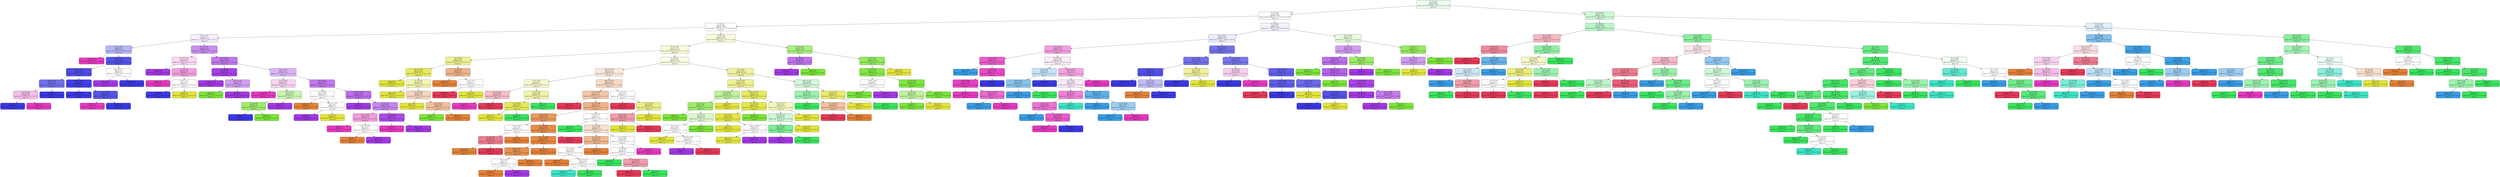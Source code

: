 digraph Tree {
node [shape=box, style="filled, rounded", color="black", fontname="helvetica"] ;
edge [fontname="helvetica"] ;
0 [label="F2 <= 0.37\ngini = 0.88\nsamples = 533\nvalue = [53, 87, 69, 162, 21, 94, 93, 87, 92, 87]\nclass = E", fillcolor="#edfdf0"] ;
1 [label="F3 <= 0.21\ngini = 0.86\nsamples = 337\nvalue = [44, 79, 68, 22, 3, 14, 93, 87, 85, 26]\nclass = o", fillcolor="#fcfcff"] ;
0 -> 1 [labeldistance=2.5, labelangle=45, headlabel="True"] ;
2 [label="F2 <= -0.7\ngini = 0.86\nsamples = 245\nvalue = [42, 72, 46, 20, 2, 0, 47, 69, 46, 24]\nclass = 9", fillcolor="#fffffd"] ;
1 -> 2 ;
3 [label="F2 <= -1.25\ngini = 0.7\nsamples = 95\nvalue = [2, 3, 5, 0, 0, 0, 47, 57, 43, 0]\nclass = O", fillcolor="#f7edfd"] ;
2 -> 3 ;
4 [label="F1 <= -0.63\ngini = 0.5\nsamples = 49\nvalue = [0, 0, 0, 0, 0, 0, 44, 2, 27, 0]\nclass = o", fillcolor="#b7b6f5"] ;
3 -> 4 ;
5 [label="gini = 0.0\nsamples = 16\nvalue = [0, 0, 0, 0, 0, 0, 0, 0, 23, 0]\nclass = u", fillcolor="#e539c0"] ;
4 -> 5 ;
6 [label="F2 <= -1.33\ngini = 0.22\nsamples = 33\nvalue = [0, 0, 0, 0, 0, 0, 44, 2, 4, 0]\nclass = o", fillcolor="#5553e8"] ;
4 -> 6 ;
7 [label="F2 <= -1.74\ngini = 0.16\nsamples = 30\nvalue = [0, 0, 0, 0, 0, 0, 42, 0, 4, 0]\nclass = o", fillcolor="#4f4ce7"] ;
6 -> 7 ;
8 [label="isF <= -0.5\ngini = 0.34\nsamples = 9\nvalue = [0, 0, 0, 0, 0, 0, 11, 0, 3, 0]\nclass = o", fillcolor="#716fec"] ;
7 -> 8 ;
9 [label="F4 <= 0.09\ngini = 0.48\nsamples = 4\nvalue = [0, 0, 0, 0, 0, 0, 2, 0, 3, 0]\nclass = u", fillcolor="#f6bdea"] ;
8 -> 9 ;
10 [label="gini = 0.0\nsamples = 2\nvalue = [0, 0, 0, 0, 0, 0, 2, 0, 0, 0]\nclass = o", fillcolor="#3c39e5"] ;
9 -> 10 ;
11 [label="gini = 0.0\nsamples = 2\nvalue = [0, 0, 0, 0, 0, 0, 0, 0, 3, 0]\nclass = u", fillcolor="#e539c0"] ;
9 -> 11 ;
12 [label="gini = 0.0\nsamples = 5\nvalue = [0, 0, 0, 0, 0, 0, 9, 0, 0, 0]\nclass = o", fillcolor="#3c39e5"] ;
8 -> 12 ;
13 [label="F3 <= -0.33\ngini = 0.06\nsamples = 21\nvalue = [0, 0, 0, 0, 0, 0, 31, 0, 1, 0]\nclass = o", fillcolor="#423fe6"] ;
7 -> 13 ;
14 [label="gini = 0.0\nsamples = 15\nvalue = [0, 0, 0, 0, 0, 0, 24, 0, 0, 0]\nclass = o", fillcolor="#3c39e5"] ;
13 -> 14 ;
15 [label="F3 <= -0.24\ngini = 0.22\nsamples = 6\nvalue = [0, 0, 0, 0, 0, 0, 7, 0, 1, 0]\nclass = o", fillcolor="#5855e9"] ;
13 -> 15 ;
16 [label="gini = 0.0\nsamples = 1\nvalue = [0, 0, 0, 0, 0, 0, 0, 0, 1, 0]\nclass = u", fillcolor="#e539c0"] ;
15 -> 16 ;
17 [label="gini = 0.0\nsamples = 5\nvalue = [0, 0, 0, 0, 0, 0, 7, 0, 0, 0]\nclass = o", fillcolor="#3c39e5"] ;
15 -> 17 ;
18 [label="prev <= 0.32\ngini = 0.5\nsamples = 3\nvalue = [0, 0, 0, 0, 0, 0, 2, 2, 0, 0]\nclass = o", fillcolor="#ffffff"] ;
6 -> 18 ;
19 [label="gini = 0.0\nsamples = 2\nvalue = [0, 0, 0, 0, 0, 0, 0, 2, 0, 0]\nclass = O", fillcolor="#a339e5"] ;
18 -> 19 ;
20 [label="gini = 0.0\nsamples = 1\nvalue = [0, 0, 0, 0, 0, 0, 2, 0, 0, 0]\nclass = o", fillcolor="#3c39e5"] ;
18 -> 20 ;
21 [label="F3 <= -1.35\ngini = 0.53\nsamples = 46\nvalue = [2, 3, 5, 0, 0, 0, 3, 55, 16, 0]\nclass = O", fillcolor="#ca8df0"] ;
3 -> 21 ;
22 [label="F3 <= -2.14\ngini = 0.69\nsamples = 6\nvalue = [0, 2, 0, 0, 0, 0, 2, 4, 6, 0]\nclass = u", fillcolor="#fad7f2"] ;
21 -> 22 ;
23 [label="gini = 0.0\nsamples = 3\nvalue = [0, 0, 0, 0, 0, 0, 0, 4, 0, 0]\nclass = O", fillcolor="#a339e5"] ;
22 -> 23 ;
24 [label="F1 <= -0.8\ngini = 0.56\nsamples = 3\nvalue = [0, 2, 0, 0, 0, 0, 2, 0, 6, 0]\nclass = u", fillcolor="#f29ce0"] ;
22 -> 24 ;
25 [label="gini = 0.0\nsamples = 1\nvalue = [0, 0, 0, 0, 0, 0, 0, 0, 6, 0]\nclass = u", fillcolor="#e539c0"] ;
24 -> 25 ;
26 [label="F4 <= -1.17\ngini = 0.5\nsamples = 2\nvalue = [0, 2, 0, 0, 0, 0, 2, 0, 0, 0]\nclass = 9", fillcolor="#ffffff"] ;
24 -> 26 ;
27 [label="gini = 0.0\nsamples = 1\nvalue = [0, 0, 0, 0, 0, 0, 2, 0, 0, 0]\nclass = o", fillcolor="#3c39e5"] ;
26 -> 27 ;
28 [label="gini = 0.0\nsamples = 1\nvalue = [0, 2, 0, 0, 0, 0, 0, 0, 0, 0]\nclass = 9", fillcolor="#e2e539"] ;
26 -> 28 ;
29 [label="F4 <= -0.73\ngini = 0.44\nsamples = 40\nvalue = [2, 1, 5, 0, 0, 0, 1, 51, 10, 0]\nclass = O", fillcolor="#c078ed"] ;
21 -> 29 ;
30 [label="F1 <= 0.87\ngini = 0.06\nsamples = 18\nvalue = [0, 0, 1, 0, 0, 0, 0, 30, 0, 0]\nclass = O", fillcolor="#a640e6"] ;
29 -> 30 ;
31 [label="gini = 0.0\nsamples = 16\nvalue = [0, 0, 0, 0, 0, 0, 0, 28, 0, 0]\nclass = O", fillcolor="#a339e5"] ;
30 -> 31 ;
32 [label="F4 <= -1.57\ngini = 0.44\nsamples = 2\nvalue = [0, 0, 1, 0, 0, 0, 0, 2, 0, 0]\nclass = O", fillcolor="#d19cf2"] ;
30 -> 32 ;
33 [label="gini = 0.0\nsamples = 1\nvalue = [0, 0, 1, 0, 0, 0, 0, 0, 0, 0]\nclass = a", fillcolor="#7be539"] ;
32 -> 33 ;
34 [label="gini = 0.0\nsamples = 1\nvalue = [0, 0, 0, 0, 0, 0, 0, 2, 0, 0]\nclass = O", fillcolor="#a339e5"] ;
32 -> 34 ;
35 [label="F4 <= -0.33\ngini = 0.63\nsamples = 22\nvalue = [2, 1, 4, 0, 0, 0, 1, 21, 10, 0]\nclass = O", fillcolor="#dcb4f5"] ;
29 -> 35 ;
36 [label="F1 <= -0.26\ngini = 0.66\nsamples = 7\nvalue = [0, 0, 4, 0, 0, 0, 1, 2, 6, 0]\nclass = u", fillcolor="#f9d3f1"] ;
35 -> 36 ;
37 [label="gini = 0.0\nsamples = 2\nvalue = [0, 0, 0, 0, 0, 0, 0, 0, 6, 0]\nclass = u", fillcolor="#e539c0"] ;
36 -> 37 ;
38 [label="F3 <= -0.37\ngini = 0.57\nsamples = 5\nvalue = [0, 0, 4, 0, 0, 0, 1, 2, 0, 0]\nclass = a", fillcolor="#caf5b0"] ;
36 -> 38 ;
39 [label="F1 <= 0.76\ngini = 0.32\nsamples = 4\nvalue = [0, 0, 4, 0, 0, 0, 1, 0, 0, 0]\nclass = a", fillcolor="#9cec6a"] ;
38 -> 39 ;
40 [label="gini = 0.0\nsamples = 1\nvalue = [0, 0, 0, 0, 0, 0, 1, 0, 0, 0]\nclass = o", fillcolor="#3c39e5"] ;
39 -> 40 ;
41 [label="gini = 0.0\nsamples = 3\nvalue = [0, 0, 4, 0, 0, 0, 0, 0, 0, 0]\nclass = a", fillcolor="#7be539"] ;
39 -> 41 ;
42 [label="gini = 0.0\nsamples = 1\nvalue = [0, 0, 0, 0, 0, 0, 0, 2, 0, 0]\nclass = O", fillcolor="#a339e5"] ;
38 -> 42 ;
43 [label="F4 <= -0.27\ngini = 0.43\nsamples = 15\nvalue = [2, 1, 0, 0, 0, 0, 0, 19, 4, 0]\nclass = O", fillcolor="#c078ed"] ;
35 -> 43 ;
44 [label="F1 <= 0.09\ngini = 0.67\nsamples = 3\nvalue = [1, 1, 0, 0, 0, 0, 0, 1, 0, 0]\nclass = 2", fillcolor="#ffffff"] ;
43 -> 44 ;
45 [label="gini = 0.0\nsamples = 1\nvalue = [1, 0, 0, 0, 0, 0, 0, 0, 0, 0]\nclass = 2", fillcolor="#e58139"] ;
44 -> 45 ;
46 [label="prev <= -1.09\ngini = 0.5\nsamples = 2\nvalue = [0, 1, 0, 0, 0, 0, 0, 1, 0, 0]\nclass = 9", fillcolor="#ffffff"] ;
44 -> 46 ;
47 [label="gini = 0.0\nsamples = 1\nvalue = [0, 0, 0, 0, 0, 0, 0, 1, 0, 0]\nclass = O", fillcolor="#a339e5"] ;
46 -> 47 ;
48 [label="gini = 0.0\nsamples = 1\nvalue = [0, 1, 0, 0, 0, 0, 0, 0, 0, 0]\nclass = 9", fillcolor="#e2e539"] ;
46 -> 48 ;
49 [label="prev <= -1.09\ngini = 0.36\nsamples = 12\nvalue = [1, 0, 0, 0, 0, 0, 0, 18, 4, 0]\nclass = O", fillcolor="#bb6dec"] ;
43 -> 49 ;
50 [label="gini = 0.0\nsamples = 2\nvalue = [0, 0, 0, 0, 0, 0, 0, 6, 0, 0]\nclass = O", fillcolor="#a339e5"] ;
49 -> 50 ;
51 [label="isF <= -0.5\ngini = 0.44\nsamples = 10\nvalue = [1, 0, 0, 0, 0, 0, 0, 12, 4, 0]\nclass = O", fillcolor="#c685ef"] ;
49 -> 51 ;
52 [label="F1 <= -0.49\ngini = 0.56\nsamples = 4\nvalue = [1, 0, 0, 0, 0, 0, 0, 1, 3, 0]\nclass = u", fillcolor="#f29ce0"] ;
51 -> 52 ;
53 [label="gini = 0.0\nsamples = 2\nvalue = [0, 0, 0, 0, 0, 0, 0, 0, 3, 0]\nclass = u", fillcolor="#e539c0"] ;
52 -> 53 ;
54 [label="prev <= 0.68\ngini = 0.5\nsamples = 2\nvalue = [1, 0, 0, 0, 0, 0, 0, 1, 0, 0]\nclass = 2", fillcolor="#ffffff"] ;
52 -> 54 ;
55 [label="gini = 0.0\nsamples = 1\nvalue = [1, 0, 0, 0, 0, 0, 0, 0, 0, 0]\nclass = 2", fillcolor="#e58139"] ;
54 -> 55 ;
56 [label="gini = 0.0\nsamples = 1\nvalue = [0, 0, 0, 0, 0, 0, 0, 1, 0, 0]\nclass = O", fillcolor="#a339e5"] ;
54 -> 56 ;
57 [label="F1 <= -0.26\ngini = 0.15\nsamples = 6\nvalue = [0, 0, 0, 0, 0, 0, 0, 11, 1, 0]\nclass = O", fillcolor="#ab4be7"] ;
51 -> 57 ;
58 [label="gini = 0.0\nsamples = 1\nvalue = [0, 0, 0, 0, 0, 0, 0, 0, 1, 0]\nclass = u", fillcolor="#e539c0"] ;
57 -> 58 ;
59 [label="gini = 0.0\nsamples = 5\nvalue = [0, 0, 0, 0, 0, 0, 0, 11, 0, 0]\nclass = O", fillcolor="#a339e5"] ;
57 -> 59 ;
60 [label="F1 <= 1.13\ngini = 0.79\nsamples = 150\nvalue = [40, 69, 41, 20, 2, 0, 0, 12, 3, 24]\nclass = 9", fillcolor="#fafbde"] ;
2 -> 60 ;
61 [label="F4 <= -1.39\ngini = 0.76\nsamples = 126\nvalue = [40, 65, 12, 20, 2, 0, 0, 4, 3, 24]\nclass = 9", fillcolor="#f9fad9"] ;
60 -> 61 ;
62 [label="F2 <= 0.19\ngini = 0.49\nsamples = 19\nvalue = [6, 16, 1, 0, 0, 0, 0, 0, 0, 1]\nclass = 9", fillcolor="#eff191"] ;
61 -> 62 ;
63 [label="prev <= 0.32\ngini = 0.29\nsamples = 15\nvalue = [2, 15, 1, 0, 0, 0, 0, 0, 0, 0]\nclass = 9", fillcolor="#e7ea5e"] ;
62 -> 63 ;
64 [label="gini = 0.0\nsamples = 9\nvalue = [0, 11, 0, 0, 0, 0, 0, 0, 0, 0]\nclass = 9", fillcolor="#e2e539"] ;
63 -> 64 ;
65 [label="F1 <= 0.26\ngini = 0.57\nsamples = 6\nvalue = [2, 4, 1, 0, 0, 0, 0, 0, 0, 0]\nclass = 9", fillcolor="#f3f5b0"] ;
63 -> 65 ;
66 [label="gini = 0.0\nsamples = 3\nvalue = [0, 3, 0, 0, 0, 0, 0, 0, 0, 0]\nclass = 9", fillcolor="#e2e539"] ;
65 -> 66 ;
67 [label="F4 <= -2.08\ngini = 0.62\nsamples = 3\nvalue = [2, 1, 1, 0, 0, 0, 0, 0, 0, 0]\nclass = 2", fillcolor="#f6d5bd"] ;
65 -> 67 ;
68 [label="gini = 0.0\nsamples = 1\nvalue = [0, 1, 0, 0, 0, 0, 0, 0, 0, 0]\nclass = 9", fillcolor="#e2e539"] ;
67 -> 68 ;
69 [label="F3 <= -1.49\ngini = 0.44\nsamples = 2\nvalue = [2, 0, 1, 0, 0, 0, 0, 0, 0, 0]\nclass = 2", fillcolor="#f2c09c"] ;
67 -> 69 ;
70 [label="gini = 0.0\nsamples = 1\nvalue = [0, 0, 1, 0, 0, 0, 0, 0, 0, 0]\nclass = a", fillcolor="#7be539"] ;
69 -> 70 ;
71 [label="gini = 0.0\nsamples = 1\nvalue = [2, 0, 0, 0, 0, 0, 0, 0, 0, 0]\nclass = 2", fillcolor="#e58139"] ;
69 -> 71 ;
72 [label="F2 <= 0.28\ngini = 0.5\nsamples = 4\nvalue = [4, 1, 0, 0, 0, 0, 0, 0, 0, 1]\nclass = 2", fillcolor="#efb388"] ;
62 -> 72 ;
73 [label="gini = 0.0\nsamples = 2\nvalue = [4, 0, 0, 0, 0, 0, 0, 0, 0, 0]\nclass = 2", fillcolor="#e58139"] ;
72 -> 73 ;
74 [label="F4 <= -1.75\ngini = 0.5\nsamples = 2\nvalue = [0, 1, 0, 0, 0, 0, 0, 0, 0, 1]\nclass = 9", fillcolor="#ffffff"] ;
72 -> 74 ;
75 [label="gini = 0.0\nsamples = 1\nvalue = [0, 0, 0, 0, 0, 0, 0, 0, 0, 1]\nclass = y", fillcolor="#e53958"] ;
74 -> 75 ;
76 [label="gini = 0.0\nsamples = 1\nvalue = [0, 1, 0, 0, 0, 0, 0, 0, 0, 0]\nclass = 9", fillcolor="#e2e539"] ;
74 -> 76 ;
77 [label="F1 <= 0.07\ngini = 0.78\nsamples = 107\nvalue = [34, 49, 11, 20, 2, 0, 0, 4, 3, 23]\nclass = 9", fillcolor="#fbfce4"] ;
61 -> 77 ;
78 [label="prev <= -1.09\ngini = 0.74\nsamples = 59\nvalue = [32, 12, 0, 11, 2, 0, 0, 1, 3, 21]\nclass = 2", fillcolor="#fae8db"] ;
77 -> 78 ;
79 [label="F1 <= -0.65\ngini = 0.7\nsamples = 11\nvalue = [0, 7, 0, 4, 0, 0, 0, 0, 2, 3]\nclass = 9", fillcolor="#f8f8ce"] ;
78 -> 79 ;
80 [label="F2 <= -0.21\ngini = 0.48\nsamples = 5\nvalue = [0, 0, 0, 0, 0, 0, 0, 0, 2, 3]\nclass = y", fillcolor="#f6bdc7"] ;
79 -> 80 ;
81 [label="gini = 0.0\nsamples = 2\nvalue = [0, 0, 0, 0, 0, 0, 0, 0, 2, 0]\nclass = u", fillcolor="#e539c0"] ;
80 -> 81 ;
82 [label="gini = 0.0\nsamples = 3\nvalue = [0, 0, 0, 0, 0, 0, 0, 0, 0, 3]\nclass = y", fillcolor="#e53958"] ;
80 -> 82 ;
83 [label="F1 <= -0.18\ngini = 0.46\nsamples = 6\nvalue = [0, 7, 0, 4, 0, 0, 0, 0, 0, 0]\nclass = 9", fillcolor="#f3f4aa"] ;
79 -> 83 ;
84 [label="F2 <= 0.05\ngini = 0.22\nsamples = 5\nvalue = [0, 7, 0, 1, 0, 0, 0, 0, 0, 0]\nclass = 9", fillcolor="#e6e955"] ;
83 -> 84 ;
85 [label="gini = 0.0\nsamples = 4\nvalue = [0, 7, 0, 0, 0, 0, 0, 0, 0, 0]\nclass = 9", fillcolor="#e2e539"] ;
84 -> 85 ;
86 [label="gini = 0.0\nsamples = 1\nvalue = [0, 0, 0, 1, 0, 0, 0, 0, 0, 0]\nclass = E", fillcolor="#39e55e"] ;
84 -> 86 ;
87 [label="gini = 0.0\nsamples = 1\nvalue = [0, 0, 0, 3, 0, 0, 0, 0, 0, 0]\nclass = E", fillcolor="#39e55e"] ;
83 -> 87 ;
88 [label="prev <= 1.03\ngini = 0.67\nsamples = 48\nvalue = [32, 5, 0, 7, 2, 0, 0, 1, 1, 18]\nclass = 2", fillcolor="#f7dac5"] ;
78 -> 88 ;
89 [label="F1 <= -0.88\ngini = 0.6\nsamples = 41\nvalue = [32, 0, 0, 7, 2, 0, 0, 1, 1, 13]\nclass = 2", fillcolor="#f4c7a8"] ;
88 -> 89 ;
90 [label="gini = 0.0\nsamples = 6\nvalue = [0, 0, 0, 0, 0, 0, 0, 0, 0, 7]\nclass = y", fillcolor="#e53958"] ;
89 -> 90 ;
91 [label="F3 <= -0.48\ngini = 0.54\nsamples = 35\nvalue = [32, 0, 0, 7, 2, 0, 0, 1, 1, 6]\nclass = 2", fillcolor="#f0b489"] ;
89 -> 91 ;
92 [label="F1 <= -0.55\ngini = 0.29\nsamples = 21\nvalue = [25, 0, 0, 0, 0, 0, 0, 1, 0, 4]\nclass = 2", fillcolor="#ea995f"] ;
91 -> 92 ;
93 [label="F4 <= -0.04\ngini = 0.5\nsamples = 5\nvalue = [3, 0, 0, 0, 0, 0, 0, 0, 0, 3]\nclass = 2", fillcolor="#ffffff"] ;
92 -> 93 ;
94 [label="F1 <= -0.59\ngini = 0.38\nsamples = 3\nvalue = [1, 0, 0, 0, 0, 0, 0, 0, 0, 3]\nclass = y", fillcolor="#ee7b90"] ;
93 -> 94 ;
95 [label="gini = 0.0\nsamples = 1\nvalue = [1, 0, 0, 0, 0, 0, 0, 0, 0, 0]\nclass = 2", fillcolor="#e58139"] ;
94 -> 95 ;
96 [label="gini = 0.0\nsamples = 2\nvalue = [0, 0, 0, 0, 0, 0, 0, 0, 0, 3]\nclass = y", fillcolor="#e53958"] ;
94 -> 96 ;
97 [label="gini = 0.0\nsamples = 2\nvalue = [2, 0, 0, 0, 0, 0, 0, 0, 0, 0]\nclass = 2", fillcolor="#e58139"] ;
93 -> 97 ;
98 [label="F1 <= 0.06\ngini = 0.16\nsamples = 16\nvalue = [22, 0, 0, 0, 0, 0, 0, 1, 0, 1]\nclass = 2", fillcolor="#e78c4a"] ;
92 -> 98 ;
99 [label="prev <= -0.38\ngini = 0.08\nsamples = 15\nvalue = [22, 0, 0, 0, 0, 0, 0, 1, 0, 0]\nclass = 2", fillcolor="#e68742"] ;
98 -> 99 ;
100 [label="F2 <= -0.53\ngini = 0.2\nsamples = 6\nvalue = [8, 0, 0, 0, 0, 0, 0, 1, 0, 0]\nclass = 2", fillcolor="#e89152"] ;
99 -> 100 ;
101 [label="F4 <= 0.14\ngini = 0.5\nsamples = 2\nvalue = [1, 0, 0, 0, 0, 0, 0, 1, 0, 0]\nclass = 2", fillcolor="#ffffff"] ;
100 -> 101 ;
102 [label="gini = 0.0\nsamples = 1\nvalue = [1, 0, 0, 0, 0, 0, 0, 0, 0, 0]\nclass = 2", fillcolor="#e58139"] ;
101 -> 102 ;
103 [label="gini = 0.0\nsamples = 1\nvalue = [0, 0, 0, 0, 0, 0, 0, 1, 0, 0]\nclass = O", fillcolor="#a339e5"] ;
101 -> 103 ;
104 [label="gini = 0.0\nsamples = 4\nvalue = [7, 0, 0, 0, 0, 0, 0, 0, 0, 0]\nclass = 2", fillcolor="#e58139"] ;
100 -> 104 ;
105 [label="gini = 0.0\nsamples = 9\nvalue = [14, 0, 0, 0, 0, 0, 0, 0, 0, 0]\nclass = 2", fillcolor="#e58139"] ;
99 -> 105 ;
106 [label="gini = 0.0\nsamples = 1\nvalue = [0, 0, 0, 0, 0, 0, 0, 0, 0, 1]\nclass = y", fillcolor="#e53958"] ;
98 -> 106 ;
107 [label="F3 <= -0.43\ngini = 0.7\nsamples = 14\nvalue = [7, 0, 0, 7, 2, 0, 0, 0, 1, 2]\nclass = 2", fillcolor="#ffffff"] ;
91 -> 107 ;
108 [label="gini = 0.0\nsamples = 1\nvalue = [0, 0, 0, 3, 0, 0, 0, 0, 0, 0]\nclass = E", fillcolor="#39e55e"] ;
107 -> 108 ;
109 [label="F1 <= 0.02\ngini = 0.71\nsamples = 13\nvalue = [7, 0, 0, 4, 2, 0, 0, 0, 1, 2]\nclass = 2", fillcolor="#f8e0ce"] ;
107 -> 109 ;
110 [label="F4 <= -0.54\ngini = 0.53\nsamples = 9\nvalue = [7, 0, 0, 2, 2, 0, 0, 0, 0, 0]\nclass = 2", fillcolor="#f1b991"] ;
109 -> 110 ;
111 [label="F2 <= -0.03\ngini = 0.67\nsamples = 5\nvalue = [2, 0, 0, 2, 2, 0, 0, 0, 0, 0]\nclass = 2", fillcolor="#ffffff"] ;
110 -> 111 ;
112 [label="gini = 0.0\nsamples = 2\nvalue = [2, 0, 0, 0, 0, 0, 0, 0, 0, 0]\nclass = 2", fillcolor="#e58139"] ;
111 -> 112 ;
113 [label="prev <= 0.32\ngini = 0.5\nsamples = 3\nvalue = [0, 0, 0, 2, 2, 0, 0, 0, 0, 0]\nclass = E", fillcolor="#ffffff"] ;
111 -> 113 ;
114 [label="gini = 0.0\nsamples = 1\nvalue = [0, 0, 0, 0, 2, 0, 0, 0, 0, 0]\nclass = e", fillcolor="#39e5c5"] ;
113 -> 114 ;
115 [label="gini = 0.0\nsamples = 2\nvalue = [0, 0, 0, 2, 0, 0, 0, 0, 0, 0]\nclass = E", fillcolor="#39e55e"] ;
113 -> 115 ;
116 [label="gini = 0.0\nsamples = 4\nvalue = [5, 0, 0, 0, 0, 0, 0, 0, 0, 0]\nclass = 2", fillcolor="#e58139"] ;
110 -> 116 ;
117 [label="F1 <= 0.06\ngini = 0.64\nsamples = 4\nvalue = [0, 0, 0, 2, 0, 0, 0, 0, 1, 2]\nclass = E", fillcolor="#ffffff"] ;
109 -> 117 ;
118 [label="F1 <= 0.04\ngini = 0.5\nsamples = 3\nvalue = [0, 0, 0, 2, 0, 0, 0, 0, 0, 2]\nclass = E", fillcolor="#ffffff"] ;
117 -> 118 ;
119 [label="gini = 0.0\nsamples = 1\nvalue = [0, 0, 0, 1, 0, 0, 0, 0, 0, 0]\nclass = E", fillcolor="#39e55e"] ;
118 -> 119 ;
120 [label="F4 <= -0.41\ngini = 0.44\nsamples = 2\nvalue = [0, 0, 0, 1, 0, 0, 0, 0, 0, 2]\nclass = y", fillcolor="#f29cac"] ;
118 -> 120 ;
121 [label="gini = 0.0\nsamples = 1\nvalue = [0, 0, 0, 0, 0, 0, 0, 0, 0, 2]\nclass = y", fillcolor="#e53958"] ;
120 -> 121 ;
122 [label="gini = 0.0\nsamples = 1\nvalue = [0, 0, 0, 1, 0, 0, 0, 0, 0, 0]\nclass = E", fillcolor="#39e55e"] ;
120 -> 122 ;
123 [label="gini = 0.0\nsamples = 1\nvalue = [0, 0, 0, 0, 0, 0, 0, 0, 1, 0]\nclass = u", fillcolor="#e539c0"] ;
117 -> 123 ;
124 [label="F4 <= -1.27\ngini = 0.5\nsamples = 7\nvalue = [0, 5, 0, 0, 0, 0, 0, 0, 0, 5]\nclass = 9", fillcolor="#ffffff"] ;
88 -> 124 ;
125 [label="gini = 0.0\nsamples = 1\nvalue = [0, 0, 0, 0, 0, 0, 0, 0, 0, 3]\nclass = y", fillcolor="#e53958"] ;
124 -> 125 ;
126 [label="F1 <= -0.44\ngini = 0.41\nsamples = 6\nvalue = [0, 5, 0, 0, 0, 0, 0, 0, 0, 2]\nclass = 9", fillcolor="#eeef88"] ;
124 -> 126 ;
127 [label="F2 <= -0.13\ngini = 0.44\nsamples = 3\nvalue = [0, 1, 0, 0, 0, 0, 0, 0, 0, 2]\nclass = y", fillcolor="#f29cac"] ;
126 -> 127 ;
128 [label="gini = 0.0\nsamples = 1\nvalue = [0, 1, 0, 0, 0, 0, 0, 0, 0, 0]\nclass = 9", fillcolor="#e2e539"] ;
127 -> 128 ;
129 [label="gini = 0.0\nsamples = 2\nvalue = [0, 0, 0, 0, 0, 0, 0, 0, 0, 2]\nclass = y", fillcolor="#e53958"] ;
127 -> 129 ;
130 [label="gini = 0.0\nsamples = 3\nvalue = [0, 4, 0, 0, 0, 0, 0, 0, 0, 0]\nclass = 9", fillcolor="#e2e539"] ;
126 -> 130 ;
131 [label="F2 <= 0.1\ngini = 0.61\nsamples = 48\nvalue = [2, 37, 11, 9, 0, 0, 0, 3, 0, 2]\nclass = 9", fillcolor="#f1f29e"] ;
77 -> 131 ;
132 [label="F3 <= -1.03\ngini = 0.53\nsamples = 37\nvalue = [0, 33, 11, 3, 0, 0, 0, 3, 0, 1]\nclass = 9", fillcolor="#eff192"] ;
131 -> 132 ;
133 [label="F2 <= 0.06\ngini = 0.54\nsamples = 8\nvalue = [0, 4, 10, 0, 0, 0, 0, 1, 0, 1]\nclass = a", fillcolor="#bdf29c"] ;
132 -> 133 ;
134 [label="F3 <= -1.3\ngini = 0.39\nsamples = 7\nvalue = [0, 1, 10, 0, 0, 0, 0, 1, 0, 1]\nclass = a", fillcolor="#9cec6b"] ;
133 -> 134 ;
135 [label="gini = 0.0\nsamples = 3\nvalue = [0, 0, 8, 0, 0, 0, 0, 0, 0, 0]\nclass = a", fillcolor="#7be539"] ;
134 -> 135 ;
136 [label="F1 <= 0.53\ngini = 0.72\nsamples = 4\nvalue = [0, 1, 2, 0, 0, 0, 0, 1, 0, 1]\nclass = a", fillcolor="#def8ce"] ;
134 -> 136 ;
137 [label="isF <= -0.5\ngini = 0.67\nsamples = 3\nvalue = [0, 1, 0, 0, 0, 0, 0, 1, 0, 1]\nclass = 9", fillcolor="#ffffff"] ;
136 -> 137 ;
138 [label="gini = 0.0\nsamples = 1\nvalue = [0, 1, 0, 0, 0, 0, 0, 0, 0, 0]\nclass = 9", fillcolor="#e2e539"] ;
137 -> 138 ;
139 [label="prev <= -0.38\ngini = 0.5\nsamples = 2\nvalue = [0, 0, 0, 0, 0, 0, 0, 1, 0, 1]\nclass = O", fillcolor="#ffffff"] ;
137 -> 139 ;
140 [label="gini = 0.0\nsamples = 1\nvalue = [0, 0, 0, 0, 0, 0, 0, 1, 0, 0]\nclass = O", fillcolor="#a339e5"] ;
139 -> 140 ;
141 [label="gini = 0.0\nsamples = 1\nvalue = [0, 0, 0, 0, 0, 0, 0, 0, 0, 1]\nclass = y", fillcolor="#e53958"] ;
139 -> 141 ;
142 [label="gini = 0.0\nsamples = 1\nvalue = [0, 0, 2, 0, 0, 0, 0, 0, 0, 0]\nclass = a", fillcolor="#7be539"] ;
136 -> 142 ;
143 [label="gini = 0.0\nsamples = 1\nvalue = [0, 3, 0, 0, 0, 0, 0, 0, 0, 0]\nclass = 9", fillcolor="#e2e539"] ;
133 -> 143 ;
144 [label="prev <= 0.32\ngini = 0.3\nsamples = 29\nvalue = [0, 29, 1, 3, 0, 0, 0, 2, 0, 0]\nclass = 9", fillcolor="#e7ea5e"] ;
132 -> 144 ;
145 [label="F4 <= 0.97\ngini = 0.14\nsamples = 21\nvalue = [0, 24, 1, 0, 0, 0, 0, 1, 0, 0]\nclass = 9", fillcolor="#e4e749"] ;
144 -> 145 ;
146 [label="F4 <= 0.71\ngini = 0.08\nsamples = 20\nvalue = [0, 24, 0, 0, 0, 0, 0, 1, 0, 0]\nclass = 9", fillcolor="#e3e641"] ;
145 -> 146 ;
147 [label="gini = 0.0\nsamples = 18\nvalue = [0, 23, 0, 0, 0, 0, 0, 0, 0, 0]\nclass = 9", fillcolor="#e2e539"] ;
146 -> 147 ;
148 [label="prev <= -0.38\ngini = 0.5\nsamples = 2\nvalue = [0, 1, 0, 0, 0, 0, 0, 1, 0, 0]\nclass = 9", fillcolor="#ffffff"] ;
146 -> 148 ;
149 [label="gini = 0.0\nsamples = 1\nvalue = [0, 1, 0, 0, 0, 0, 0, 0, 0, 0]\nclass = 9", fillcolor="#e2e539"] ;
148 -> 149 ;
150 [label="gini = 0.0\nsamples = 1\nvalue = [0, 0, 0, 0, 0, 0, 0, 1, 0, 0]\nclass = O", fillcolor="#a339e5"] ;
148 -> 150 ;
151 [label="gini = 0.0\nsamples = 1\nvalue = [0, 0, 1, 0, 0, 0, 0, 0, 0, 0]\nclass = a", fillcolor="#7be539"] ;
145 -> 151 ;
152 [label="F2 <= -0.17\ngini = 0.57\nsamples = 8\nvalue = [0, 5, 0, 3, 0, 0, 0, 1, 0, 0]\nclass = 9", fillcolor="#f5f6bd"] ;
144 -> 152 ;
153 [label="prev <= 1.03\ngini = 0.61\nsamples = 5\nvalue = [0, 2, 0, 3, 0, 0, 0, 1, 0, 0]\nclass = E", fillcolor="#cef8d7"] ;
152 -> 153 ;
154 [label="F2 <= -0.46\ngini = 0.38\nsamples = 3\nvalue = [0, 0, 0, 3, 0, 0, 0, 1, 0, 0]\nclass = E", fillcolor="#7bee94"] ;
153 -> 154 ;
155 [label="gini = 0.0\nsamples = 1\nvalue = [0, 0, 0, 0, 0, 0, 0, 1, 0, 0]\nclass = O", fillcolor="#a339e5"] ;
154 -> 155 ;
156 [label="gini = 0.0\nsamples = 2\nvalue = [0, 0, 0, 3, 0, 0, 0, 0, 0, 0]\nclass = E", fillcolor="#39e55e"] ;
154 -> 156 ;
157 [label="gini = 0.0\nsamples = 2\nvalue = [0, 2, 0, 0, 0, 0, 0, 0, 0, 0]\nclass = 9", fillcolor="#e2e539"] ;
153 -> 157 ;
158 [label="gini = 0.0\nsamples = 3\nvalue = [0, 3, 0, 0, 0, 0, 0, 0, 0, 0]\nclass = 9", fillcolor="#e2e539"] ;
152 -> 158 ;
159 [label="prev <= 1.03\ngini = 0.66\nsamples = 11\nvalue = [2, 4, 0, 6, 0, 0, 0, 0, 0, 1]\nclass = E", fillcolor="#d3f9db"] ;
131 -> 159 ;
160 [label="F3 <= -0.1\ngini = 0.53\nsamples = 8\nvalue = [2, 0, 0, 5, 0, 0, 0, 0, 0, 1]\nclass = E", fillcolor="#9cf2ae"] ;
159 -> 160 ;
161 [label="gini = 0.0\nsamples = 5\nvalue = [0, 0, 0, 5, 0, 0, 0, 0, 0, 0]\nclass = E", fillcolor="#39e55e"] ;
160 -> 161 ;
162 [label="F3 <= -0.03\ngini = 0.44\nsamples = 3\nvalue = [2, 0, 0, 0, 0, 0, 0, 0, 0, 1]\nclass = 2", fillcolor="#f2c09c"] ;
160 -> 162 ;
163 [label="gini = 0.0\nsamples = 1\nvalue = [0, 0, 0, 0, 0, 0, 0, 0, 0, 1]\nclass = y", fillcolor="#e53958"] ;
162 -> 163 ;
164 [label="gini = 0.0\nsamples = 2\nvalue = [2, 0, 0, 0, 0, 0, 0, 0, 0, 0]\nclass = 2", fillcolor="#e58139"] ;
162 -> 164 ;
165 [label="F3 <= -0.5\ngini = 0.32\nsamples = 3\nvalue = [0, 4, 0, 1, 0, 0, 0, 0, 0, 0]\nclass = 9", fillcolor="#e9ec6a"] ;
159 -> 165 ;
166 [label="gini = 0.0\nsamples = 2\nvalue = [0, 4, 0, 0, 0, 0, 0, 0, 0, 0]\nclass = 9", fillcolor="#e2e539"] ;
165 -> 166 ;
167 [label="gini = 0.0\nsamples = 1\nvalue = [0, 0, 0, 1, 0, 0, 0, 0, 0, 0]\nclass = E", fillcolor="#39e55e"] ;
165 -> 167 ;
168 [label="F2 <= -0.57\ngini = 0.45\nsamples = 24\nvalue = [0, 4, 29, 0, 0, 0, 0, 8, 0, 0]\nclass = a", fillcolor="#abee81"] ;
60 -> 168 ;
169 [label="F1 <= 1.45\ngini = 0.35\nsamples = 5\nvalue = [0, 0, 2, 0, 0, 0, 0, 7, 0, 0]\nclass = O", fillcolor="#bd72ec"] ;
168 -> 169 ;
170 [label="gini = 0.0\nsamples = 3\nvalue = [0, 0, 0, 0, 0, 0, 0, 7, 0, 0]\nclass = O", fillcolor="#a339e5"] ;
169 -> 170 ;
171 [label="gini = 0.0\nsamples = 2\nvalue = [0, 0, 2, 0, 0, 0, 0, 0, 0, 0]\nclass = a", fillcolor="#7be539"] ;
169 -> 171 ;
172 [label="F4 <= 1.74\ngini = 0.27\nsamples = 19\nvalue = [0, 4, 27, 0, 0, 0, 0, 1, 0, 0]\nclass = a", fillcolor="#93ea5c"] ;
168 -> 172 ;
173 [label="F3 <= -1.73\ngini = 0.13\nsamples = 18\nvalue = [0, 1, 27, 0, 0, 0, 0, 1, 0, 0]\nclass = a", fillcolor="#84e747"] ;
172 -> 173 ;
174 [label="F3 <= -1.78\ngini = 0.5\nsamples = 2\nvalue = [0, 0, 1, 0, 0, 0, 0, 1, 0, 0]\nclass = a", fillcolor="#ffffff"] ;
173 -> 174 ;
175 [label="gini = 0.0\nsamples = 1\nvalue = [0, 0, 1, 0, 0, 0, 0, 0, 0, 0]\nclass = a", fillcolor="#7be539"] ;
174 -> 175 ;
176 [label="gini = 0.0\nsamples = 1\nvalue = [0, 0, 0, 0, 0, 0, 0, 1, 0, 0]\nclass = O", fillcolor="#a339e5"] ;
174 -> 176 ;
177 [label="F1 <= 1.18\ngini = 0.07\nsamples = 16\nvalue = [0, 1, 26, 0, 0, 0, 0, 0, 0, 0]\nclass = a", fillcolor="#80e641"] ;
173 -> 177 ;
178 [label="F1 <= 1.16\ngini = 0.44\nsamples = 2\nvalue = [0, 1, 2, 0, 0, 0, 0, 0, 0, 0]\nclass = a", fillcolor="#bdf29c"] ;
177 -> 178 ;
179 [label="gini = 0.0\nsamples = 1\nvalue = [0, 0, 2, 0, 0, 0, 0, 0, 0, 0]\nclass = a", fillcolor="#7be539"] ;
178 -> 179 ;
180 [label="gini = 0.0\nsamples = 1\nvalue = [0, 1, 0, 0, 0, 0, 0, 0, 0, 0]\nclass = 9", fillcolor="#e2e539"] ;
178 -> 180 ;
181 [label="gini = 0.0\nsamples = 14\nvalue = [0, 0, 24, 0, 0, 0, 0, 0, 0, 0]\nclass = a", fillcolor="#7be539"] ;
177 -> 181 ;
182 [label="gini = 0.0\nsamples = 1\nvalue = [0, 3, 0, 0, 0, 0, 0, 0, 0, 0]\nclass = 9", fillcolor="#e2e539"] ;
172 -> 182 ;
183 [label="F1 <= 0.62\ngini = 0.8\nsamples = 92\nvalue = [2, 7, 22, 2, 1, 14, 46, 18, 39, 2]\nclass = o", fillcolor="#f3f3fd"] ;
1 -> 183 ;
184 [label="F1 <= -0.31\ngini = 0.69\nsamples = 65\nvalue = [2, 6, 0, 2, 1, 14, 46, 0, 39, 2]\nclass = o", fillcolor="#ececfd"] ;
183 -> 184 ;
185 [label="F2 <= -0.64\ngini = 0.55\nsamples = 30\nvalue = [0, 0, 0, 2, 1, 14, 5, 0, 35, 0]\nclass = u", fillcolor="#f29ee0"] ;
184 -> 185 ;
186 [label="F2 <= -1.99\ngini = 0.27\nsamples = 14\nvalue = [0, 0, 0, 0, 0, 3, 1, 0, 22, 0]\nclass = u", fillcolor="#ea5bcb"] ;
185 -> 186 ;
187 [label="gini = 0.0\nsamples = 1\nvalue = [0, 0, 0, 0, 0, 2, 0, 0, 0, 0]\nclass = i", fillcolor="#399de5"] ;
186 -> 187 ;
188 [label="F3 <= 0.69\ngini = 0.16\nsamples = 13\nvalue = [0, 0, 0, 0, 0, 1, 1, 0, 22, 0]\nclass = u", fillcolor="#e74ac5"] ;
186 -> 188 ;
189 [label="F2 <= -0.95\ngini = 0.08\nsamples = 12\nvalue = [0, 0, 0, 0, 0, 1, 0, 0, 22, 0]\nclass = u", fillcolor="#e642c3"] ;
188 -> 189 ;
190 [label="gini = 0.0\nsamples = 9\nvalue = [0, 0, 0, 0, 0, 0, 0, 0, 18, 0]\nclass = u", fillcolor="#e539c0"] ;
189 -> 190 ;
191 [label="prev <= -0.03\ngini = 0.32\nsamples = 3\nvalue = [0, 0, 0, 0, 0, 1, 0, 0, 4, 0]\nclass = u", fillcolor="#ec6ad0"] ;
189 -> 191 ;
192 [label="gini = 0.0\nsamples = 1\nvalue = [0, 0, 0, 0, 0, 1, 0, 0, 0, 0]\nclass = i", fillcolor="#399de5"] ;
191 -> 192 ;
193 [label="gini = 0.0\nsamples = 2\nvalue = [0, 0, 0, 0, 0, 0, 0, 0, 4, 0]\nclass = u", fillcolor="#e539c0"] ;
191 -> 193 ;
194 [label="gini = 0.0\nsamples = 1\nvalue = [0, 0, 0, 0, 0, 0, 1, 0, 0, 0]\nclass = o", fillcolor="#3c39e5"] ;
188 -> 194 ;
195 [label="F2 <= -0.25\ngini = 0.68\nsamples = 16\nvalue = [0, 0, 0, 2, 1, 11, 4, 0, 13, 0]\nclass = u", fillcolor="#fcebf9"] ;
185 -> 195 ;
196 [label="F4 <= 0.6\ngini = 0.62\nsamples = 5\nvalue = [0, 0, 0, 2, 0, 5, 3, 0, 0, 0]\nclass = i", fillcolor="#c6e3f8"] ;
195 -> 196 ;
197 [label="F2 <= -0.31\ngini = 0.41\nsamples = 3\nvalue = [0, 0, 0, 2, 0, 5, 0, 0, 0, 0]\nclass = i", fillcolor="#88c4ef"] ;
196 -> 197 ;
198 [label="gini = 0.0\nsamples = 2\nvalue = [0, 0, 0, 0, 0, 5, 0, 0, 0, 0]\nclass = i", fillcolor="#399de5"] ;
197 -> 198 ;
199 [label="gini = 0.0\nsamples = 1\nvalue = [0, 0, 0, 2, 0, 0, 0, 0, 0, 0]\nclass = E", fillcolor="#39e55e"] ;
197 -> 199 ;
200 [label="gini = 0.0\nsamples = 2\nvalue = [0, 0, 0, 0, 0, 0, 3, 0, 0, 0]\nclass = o", fillcolor="#3c39e5"] ;
196 -> 200 ;
201 [label="prev <= 0.32\ngini = 0.53\nsamples = 11\nvalue = [0, 0, 0, 0, 1, 6, 1, 0, 13, 0]\nclass = u", fillcolor="#f3a3e2"] ;
195 -> 201 ;
202 [label="F2 <= 0.31\ngini = 0.61\nsamples = 8\nvalue = [0, 0, 0, 0, 1, 6, 1, 0, 7, 0]\nclass = u", fillcolor="#fce9f8"] ;
201 -> 202 ;
203 [label="F2 <= 0.25\ngini = 0.52\nsamples = 5\nvalue = [0, 0, 0, 0, 1, 1, 1, 0, 6, 0]\nclass = u", fillcolor="#ef83d8"] ;
202 -> 203 ;
204 [label="F1 <= -1.1\ngini = 0.41\nsamples = 4\nvalue = [0, 0, 0, 0, 0, 1, 1, 0, 6, 0]\nclass = u", fillcolor="#ec72d2"] ;
203 -> 204 ;
205 [label="gini = 0.0\nsamples = 1\nvalue = [0, 0, 0, 0, 0, 1, 0, 0, 0, 0]\nclass = i", fillcolor="#399de5"] ;
204 -> 205 ;
206 [label="F1 <= -0.53\ngini = 0.24\nsamples = 3\nvalue = [0, 0, 0, 0, 0, 0, 1, 0, 6, 0]\nclass = u", fillcolor="#e95acb"] ;
204 -> 206 ;
207 [label="gini = 0.0\nsamples = 2\nvalue = [0, 0, 0, 0, 0, 0, 0, 0, 6, 0]\nclass = u", fillcolor="#e539c0"] ;
206 -> 207 ;
208 [label="gini = 0.0\nsamples = 1\nvalue = [0, 0, 0, 0, 0, 0, 1, 0, 0, 0]\nclass = o", fillcolor="#3c39e5"] ;
206 -> 208 ;
209 [label="gini = 0.0\nsamples = 1\nvalue = [0, 0, 0, 0, 1, 0, 0, 0, 0, 0]\nclass = e", fillcolor="#39e5c5"] ;
203 -> 209 ;
210 [label="prev <= -0.74\ngini = 0.28\nsamples = 3\nvalue = [0, 0, 0, 0, 0, 5, 0, 0, 1, 0]\nclass = i", fillcolor="#61b1ea"] ;
202 -> 210 ;
211 [label="gini = 0.0\nsamples = 1\nvalue = [0, 0, 0, 0, 0, 3, 0, 0, 0, 0]\nclass = i", fillcolor="#399de5"] ;
210 -> 211 ;
212 [label="F1 <= -0.75\ngini = 0.44\nsamples = 2\nvalue = [0, 0, 0, 0, 0, 2, 0, 0, 1, 0]\nclass = i", fillcolor="#9ccef2"] ;
210 -> 212 ;
213 [label="gini = 0.0\nsamples = 1\nvalue = [0, 0, 0, 0, 0, 2, 0, 0, 0, 0]\nclass = i", fillcolor="#399de5"] ;
212 -> 213 ;
214 [label="gini = 0.0\nsamples = 1\nvalue = [0, 0, 0, 0, 0, 0, 0, 0, 1, 0]\nclass = u", fillcolor="#e539c0"] ;
212 -> 214 ;
215 [label="gini = 0.0\nsamples = 3\nvalue = [0, 0, 0, 0, 0, 0, 0, 0, 6, 0]\nclass = u", fillcolor="#e539c0"] ;
201 -> 215 ;
216 [label="prev <= 0.32\ngini = 0.42\nsamples = 35\nvalue = [2, 6, 0, 0, 0, 0, 41, 0, 4, 2]\nclass = o", fillcolor="#7472ec"] ;
184 -> 216 ;
217 [label="F1 <= 0.47\ngini = 0.39\nsamples = 18\nvalue = [2, 4, 0, 0, 0, 0, 19, 0, 0, 0]\nclass = o", fillcolor="#7472ec"] ;
216 -> 217 ;
218 [label="F4 <= 0.92\ngini = 0.19\nsamples = 15\nvalue = [2, 0, 0, 0, 0, 0, 17, 0, 0, 0]\nclass = o", fillcolor="#5350e8"] ;
217 -> 218 ;
219 [label="gini = 0.0\nsamples = 11\nvalue = [0, 0, 0, 0, 0, 0, 14, 0, 0, 0]\nclass = o", fillcolor="#3c39e5"] ;
218 -> 219 ;
220 [label="F4 <= 1.0\ngini = 0.48\nsamples = 4\nvalue = [2, 0, 0, 0, 0, 0, 3, 0, 0, 0]\nclass = o", fillcolor="#bebdf6"] ;
218 -> 220 ;
221 [label="gini = 0.0\nsamples = 1\nvalue = [2, 0, 0, 0, 0, 0, 0, 0, 0, 0]\nclass = 2", fillcolor="#e58139"] ;
220 -> 221 ;
222 [label="gini = 0.0\nsamples = 3\nvalue = [0, 0, 0, 0, 0, 0, 3, 0, 0, 0]\nclass = o", fillcolor="#3c39e5"] ;
220 -> 222 ;
223 [label="F2 <= -0.23\ngini = 0.44\nsamples = 3\nvalue = [0, 4, 0, 0, 0, 0, 2, 0, 0, 0]\nclass = 9", fillcolor="#f0f29c"] ;
217 -> 223 ;
224 [label="gini = 0.0\nsamples = 1\nvalue = [0, 0, 0, 0, 0, 0, 2, 0, 0, 0]\nclass = o", fillcolor="#3c39e5"] ;
223 -> 224 ;
225 [label="gini = 0.0\nsamples = 2\nvalue = [0, 4, 0, 0, 0, 0, 0, 0, 0, 0]\nclass = 9", fillcolor="#e2e539"] ;
223 -> 225 ;
226 [label="F1 <= -0.22\ngini = 0.44\nsamples = 17\nvalue = [0, 2, 0, 0, 0, 0, 22, 0, 4, 2]\nclass = o", fillcolor="#7876ed"] ;
216 -> 226 ;
227 [label="F4 <= 0.03\ngini = 0.49\nsamples = 4\nvalue = [0, 0, 0, 0, 0, 0, 3, 0, 4, 0]\nclass = u", fillcolor="#f8ceef"] ;
226 -> 227 ;
228 [label="gini = 0.0\nsamples = 2\nvalue = [0, 0, 0, 0, 0, 0, 3, 0, 0, 0]\nclass = o", fillcolor="#3c39e5"] ;
227 -> 228 ;
229 [label="gini = 0.0\nsamples = 2\nvalue = [0, 0, 0, 0, 0, 0, 0, 0, 4, 0]\nclass = u", fillcolor="#e539c0"] ;
227 -> 229 ;
230 [label="prev <= 1.03\ngini = 0.3\nsamples = 13\nvalue = [0, 2, 0, 0, 0, 0, 19, 0, 0, 2]\nclass = o", fillcolor="#615fea"] ;
226 -> 230 ;
231 [label="F4 <= -0.89\ngini = 0.26\nsamples = 6\nvalue = [0, 0, 0, 0, 0, 0, 11, 0, 0, 2]\nclass = o", fillcolor="#5f5dea"] ;
230 -> 231 ;
232 [label="gini = 0.0\nsamples = 1\nvalue = [0, 0, 0, 0, 0, 0, 0, 0, 0, 2]\nclass = y", fillcolor="#e53958"] ;
231 -> 232 ;
233 [label="gini = 0.0\nsamples = 5\nvalue = [0, 0, 0, 0, 0, 0, 11, 0, 0, 0]\nclass = o", fillcolor="#3c39e5"] ;
231 -> 233 ;
234 [label="F3 <= 0.31\ngini = 0.32\nsamples = 7\nvalue = [0, 2, 0, 0, 0, 0, 8, 0, 0, 0]\nclass = o", fillcolor="#6d6aec"] ;
230 -> 234 ;
235 [label="gini = 0.0\nsamples = 1\nvalue = [0, 1, 0, 0, 0, 0, 0, 0, 0, 0]\nclass = 9", fillcolor="#e2e539"] ;
234 -> 235 ;
236 [label="F3 <= 0.86\ngini = 0.2\nsamples = 6\nvalue = [0, 1, 0, 0, 0, 0, 8, 0, 0, 0]\nclass = o", fillcolor="#5452e8"] ;
234 -> 236 ;
237 [label="gini = 0.0\nsamples = 5\nvalue = [0, 0, 0, 0, 0, 0, 8, 0, 0, 0]\nclass = o", fillcolor="#3c39e5"] ;
236 -> 237 ;
238 [label="gini = 0.0\nsamples = 1\nvalue = [0, 1, 0, 0, 0, 0, 0, 0, 0, 0]\nclass = 9", fillcolor="#e2e539"] ;
236 -> 238 ;
239 [label="F2 <= -0.13\ngini = 0.52\nsamples = 27\nvalue = [0, 1, 22, 0, 0, 0, 0, 18, 0, 0]\nclass = a", fillcolor="#e8fadd"] ;
183 -> 239 ;
240 [label="F1 <= 1.77\ngini = 0.44\nsamples = 16\nvalue = [0, 0, 8, 0, 0, 0, 0, 16, 0, 0]\nclass = O", fillcolor="#d19cf2"] ;
239 -> 240 ;
241 [label="F4 <= -1.33\ngini = 0.33\nsamples = 12\nvalue = [0, 0, 4, 0, 0, 0, 0, 15, 0, 0]\nclass = O", fillcolor="#bc6eec"] ;
240 -> 241 ;
242 [label="gini = 0.0\nsamples = 1\nvalue = [0, 0, 1, 0, 0, 0, 0, 0, 0, 0]\nclass = a", fillcolor="#7be539"] ;
241 -> 242 ;
243 [label="prev <= -1.09\ngini = 0.28\nsamples = 11\nvalue = [0, 0, 3, 0, 0, 0, 0, 15, 0, 0]\nclass = O", fillcolor="#b561ea"] ;
241 -> 243 ;
244 [label="gini = 0.0\nsamples = 1\nvalue = [0, 0, 2, 0, 0, 0, 0, 0, 0, 0]\nclass = a", fillcolor="#7be539"] ;
243 -> 244 ;
245 [label="F2 <= -0.29\ngini = 0.12\nsamples = 10\nvalue = [0, 0, 1, 0, 0, 0, 0, 15, 0, 0]\nclass = O", fillcolor="#a946e7"] ;
243 -> 245 ;
246 [label="gini = 0.0\nsamples = 8\nvalue = [0, 0, 0, 0, 0, 0, 0, 12, 0, 0]\nclass = O", fillcolor="#a339e5"] ;
245 -> 246 ;
247 [label="F1 <= 1.16\ngini = 0.38\nsamples = 2\nvalue = [0, 0, 1, 0, 0, 0, 0, 3, 0, 0]\nclass = O", fillcolor="#c27bee"] ;
245 -> 247 ;
248 [label="gini = 0.0\nsamples = 1\nvalue = [0, 0, 0, 0, 0, 0, 0, 3, 0, 0]\nclass = O", fillcolor="#a339e5"] ;
247 -> 248 ;
249 [label="gini = 0.0\nsamples = 1\nvalue = [0, 0, 1, 0, 0, 0, 0, 0, 0, 0]\nclass = a", fillcolor="#7be539"] ;
247 -> 249 ;
250 [label="F3 <= 0.35\ngini = 0.32\nsamples = 4\nvalue = [0, 0, 4, 0, 0, 0, 0, 1, 0, 0]\nclass = a", fillcolor="#9cec6a"] ;
240 -> 250 ;
251 [label="gini = 0.0\nsamples = 1\nvalue = [0, 0, 0, 0, 0, 0, 0, 1, 0, 0]\nclass = O", fillcolor="#a339e5"] ;
250 -> 251 ;
252 [label="gini = 0.0\nsamples = 3\nvalue = [0, 0, 4, 0, 0, 0, 0, 0, 0, 0]\nclass = a", fillcolor="#7be539"] ;
250 -> 252 ;
253 [label="F1 <= 1.5\ngini = 0.3\nsamples = 11\nvalue = [0, 1, 14, 0, 0, 0, 0, 2, 0, 0]\nclass = a", fillcolor="#95ea61"] ;
239 -> 253 ;
254 [label="F1 <= 0.92\ngini = 0.44\nsamples = 2\nvalue = [0, 1, 0, 0, 0, 0, 0, 2, 0, 0]\nclass = O", fillcolor="#d19cf2"] ;
253 -> 254 ;
255 [label="gini = 0.0\nsamples = 1\nvalue = [0, 1, 0, 0, 0, 0, 0, 0, 0, 0]\nclass = 9", fillcolor="#e2e539"] ;
254 -> 255 ;
256 [label="gini = 0.0\nsamples = 1\nvalue = [0, 0, 0, 0, 0, 0, 0, 2, 0, 0]\nclass = O", fillcolor="#a339e5"] ;
254 -> 256 ;
257 [label="gini = 0.0\nsamples = 9\nvalue = [0, 0, 14, 0, 0, 0, 0, 0, 0, 0]\nclass = a", fillcolor="#7be539"] ;
253 -> 257 ;
258 [label="F4 <= 0.69\ngini = 0.71\nsamples = 196\nvalue = [9, 8, 1, 140, 18, 80, 0, 0, 7, 61]\nclass = E", fillcolor="#cef9d7"] ;
0 -> 258 [labeldistance=2.5, labelangle=-45, headlabel="False"] ;
259 [label="F2 <= 0.68\ngini = 0.64\nsamples = 118\nvalue = [0, 5, 1, 104, 10, 30, 0, 0, 0, 52]\nclass = E", fillcolor="#baf6c7"] ;
258 -> 259 ;
260 [label="F1 <= -0.48\ngini = 0.65\nsamples = 38\nvalue = [0, 5, 0, 15, 0, 12, 0, 0, 0, 33]\nclass = y", fillcolor="#f6b8c3"] ;
259 -> 260 ;
261 [label="F3 <= -0.33\ngini = 0.43\nsamples = 27\nvalue = [0, 0, 0, 1, 0, 12, 0, 0, 0, 31]\nclass = y", fillcolor="#f0899c"] ;
260 -> 261 ;
262 [label="gini = 0.0\nsamples = 17\nvalue = [0, 0, 0, 0, 0, 0, 0, 0, 0, 29]\nclass = y", fillcolor="#e53958"] ;
261 -> 262 ;
263 [label="F3 <= -0.04\ngini = 0.34\nsamples = 10\nvalue = [0, 0, 0, 1, 0, 12, 0, 0, 0, 2]\nclass = i", fillcolor="#67b4eb"] ;
261 -> 263 ;
264 [label="F3 <= -0.26\ngini = 0.61\nsamples = 3\nvalue = [0, 0, 0, 1, 0, 3, 0, 0, 0, 2]\nclass = i", fillcolor="#cee6f8"] ;
263 -> 264 ;
265 [label="gini = 0.0\nsamples = 1\nvalue = [0, 0, 0, 0, 0, 3, 0, 0, 0, 0]\nclass = i", fillcolor="#399de5"] ;
264 -> 265 ;
266 [label="F2 <= 0.49\ngini = 0.44\nsamples = 2\nvalue = [0, 0, 0, 1, 0, 0, 0, 0, 0, 2]\nclass = y", fillcolor="#f29cac"] ;
264 -> 266 ;
267 [label="gini = 0.0\nsamples = 1\nvalue = [0, 0, 0, 1, 0, 0, 0, 0, 0, 0]\nclass = E", fillcolor="#39e55e"] ;
266 -> 267 ;
268 [label="gini = 0.0\nsamples = 1\nvalue = [0, 0, 0, 0, 0, 0, 0, 0, 0, 2]\nclass = y", fillcolor="#e53958"] ;
266 -> 268 ;
269 [label="gini = 0.0\nsamples = 7\nvalue = [0, 0, 0, 0, 0, 9, 0, 0, 0, 0]\nclass = i", fillcolor="#399de5"] ;
263 -> 269 ;
270 [label="prev <= 0.32\ngini = 0.49\nsamples = 11\nvalue = [0, 5, 0, 14, 0, 0, 0, 0, 0, 2]\nclass = E", fillcolor="#90f0a4"] ;
260 -> 270 ;
271 [label="F2 <= 0.54\ngini = 0.62\nsamples = 6\nvalue = [0, 5, 0, 3, 0, 0, 0, 0, 0, 2]\nclass = 9", fillcolor="#f7f8c6"] ;
270 -> 271 ;
272 [label="F2 <= 0.41\ngini = 0.45\nsamples = 4\nvalue = [0, 5, 0, 1, 0, 0, 0, 0, 0, 1]\nclass = 9", fillcolor="#ecee7b"] ;
271 -> 272 ;
273 [label="F2 <= 0.39\ngini = 0.5\nsamples = 2\nvalue = [0, 0, 0, 1, 0, 0, 0, 0, 0, 1]\nclass = E", fillcolor="#ffffff"] ;
272 -> 273 ;
274 [label="gini = 0.0\nsamples = 1\nvalue = [0, 0, 0, 0, 0, 0, 0, 0, 0, 1]\nclass = y", fillcolor="#e53958"] ;
273 -> 274 ;
275 [label="gini = 0.0\nsamples = 1\nvalue = [0, 0, 0, 1, 0, 0, 0, 0, 0, 0]\nclass = E", fillcolor="#39e55e"] ;
273 -> 275 ;
276 [label="gini = 0.0\nsamples = 2\nvalue = [0, 5, 0, 0, 0, 0, 0, 0, 0, 0]\nclass = 9", fillcolor="#e2e539"] ;
272 -> 276 ;
277 [label="F1 <= -0.43\ngini = 0.44\nsamples = 2\nvalue = [0, 0, 0, 2, 0, 0, 0, 0, 0, 1]\nclass = E", fillcolor="#9cf2ae"] ;
271 -> 277 ;
278 [label="gini = 0.0\nsamples = 1\nvalue = [0, 0, 0, 0, 0, 0, 0, 0, 0, 1]\nclass = y", fillcolor="#e53958"] ;
277 -> 278 ;
279 [label="gini = 0.0\nsamples = 1\nvalue = [0, 0, 0, 2, 0, 0, 0, 0, 0, 0]\nclass = E", fillcolor="#39e55e"] ;
277 -> 279 ;
280 [label="gini = 0.0\nsamples = 5\nvalue = [0, 0, 0, 11, 0, 0, 0, 0, 0, 0]\nclass = E", fillcolor="#39e55e"] ;
270 -> 280 ;
281 [label="F1 <= -0.61\ngini = 0.54\nsamples = 80\nvalue = [0, 0, 1, 89, 10, 18, 0, 0, 0, 19]\nclass = E", fillcolor="#8af09f"] ;
259 -> 281 ;
282 [label="F4 <= 0.38\ngini = 0.67\nsamples = 25\nvalue = [0, 0, 0, 9, 1, 11, 0, 0, 0, 14]\nclass = y", fillcolor="#fce6ea"] ;
281 -> 282 ;
283 [label="F3 <= 0.14\ngini = 0.59\nsamples = 18\nvalue = [0, 0, 0, 7, 0, 4, 0, 0, 0, 13]\nclass = y", fillcolor="#f6b9c4"] ;
282 -> 283 ;
284 [label="F3 <= -0.34\ngini = 0.44\nsamples = 12\nvalue = [0, 0, 0, 3, 0, 2, 0, 0, 0, 13]\nclass = y", fillcolor="#ee7b90"] ;
283 -> 284 ;
285 [label="F3 <= -0.63\ngini = 0.48\nsamples = 3\nvalue = [0, 0, 0, 3, 0, 0, 0, 0, 0, 2]\nclass = E", fillcolor="#bdf6c9"] ;
284 -> 285 ;
286 [label="gini = 0.0\nsamples = 2\nvalue = [0, 0, 0, 0, 0, 0, 0, 0, 0, 2]\nclass = y", fillcolor="#e53958"] ;
285 -> 286 ;
287 [label="gini = 0.0\nsamples = 1\nvalue = [0, 0, 0, 3, 0, 0, 0, 0, 0, 0]\nclass = E", fillcolor="#39e55e"] ;
285 -> 287 ;
288 [label="F2 <= 1.3\ngini = 0.26\nsamples = 9\nvalue = [0, 0, 0, 0, 0, 2, 0, 0, 0, 11]\nclass = y", fillcolor="#ea5d76"] ;
284 -> 288 ;
289 [label="gini = 0.0\nsamples = 8\nvalue = [0, 0, 0, 0, 0, 0, 0, 0, 0, 11]\nclass = y", fillcolor="#e53958"] ;
288 -> 289 ;
290 [label="gini = 0.0\nsamples = 1\nvalue = [0, 0, 0, 0, 0, 2, 0, 0, 0, 0]\nclass = i", fillcolor="#399de5"] ;
288 -> 290 ;
291 [label="F4 <= -0.14\ngini = 0.44\nsamples = 6\nvalue = [0, 0, 0, 4, 0, 2, 0, 0, 0, 0]\nclass = E", fillcolor="#9cf2ae"] ;
283 -> 291 ;
292 [label="gini = 0.0\nsamples = 1\nvalue = [0, 0, 0, 0, 0, 1, 0, 0, 0, 0]\nclass = i", fillcolor="#399de5"] ;
291 -> 292 ;
293 [label="F3 <= 0.84\ngini = 0.32\nsamples = 5\nvalue = [0, 0, 0, 4, 0, 1, 0, 0, 0, 0]\nclass = E", fillcolor="#6aec86"] ;
291 -> 293 ;
294 [label="gini = 0.0\nsamples = 2\nvalue = [0, 0, 0, 2, 0, 0, 0, 0, 0, 0]\nclass = E", fillcolor="#39e55e"] ;
293 -> 294 ;
295 [label="F1 <= -0.89\ngini = 0.44\nsamples = 3\nvalue = [0, 0, 0, 2, 0, 1, 0, 0, 0, 0]\nclass = E", fillcolor="#9cf2ae"] ;
293 -> 295 ;
296 [label="gini = 0.0\nsamples = 2\nvalue = [0, 0, 0, 2, 0, 0, 0, 0, 0, 0]\nclass = E", fillcolor="#39e55e"] ;
295 -> 296 ;
297 [label="gini = 0.0\nsamples = 1\nvalue = [0, 0, 0, 0, 0, 1, 0, 0, 0, 0]\nclass = i", fillcolor="#399de5"] ;
295 -> 297 ;
298 [label="F1 <= -0.79\ngini = 0.55\nsamples = 7\nvalue = [0, 0, 0, 2, 1, 7, 0, 0, 0, 1]\nclass = i", fillcolor="#91c9f1"] ;
282 -> 298 ;
299 [label="F1 <= -0.99\ngini = 0.72\nsamples = 4\nvalue = [0, 0, 0, 2, 1, 1, 0, 0, 0, 1]\nclass = E", fillcolor="#cef8d7"] ;
298 -> 299 ;
300 [label="isF <= -0.5\ngini = 0.5\nsamples = 2\nvalue = [0, 0, 0, 0, 0, 1, 0, 0, 0, 1]\nclass = i", fillcolor="#ffffff"] ;
299 -> 300 ;
301 [label="gini = 0.0\nsamples = 1\nvalue = [0, 0, 0, 0, 0, 1, 0, 0, 0, 0]\nclass = i", fillcolor="#399de5"] ;
300 -> 301 ;
302 [label="gini = 0.0\nsamples = 1\nvalue = [0, 0, 0, 0, 0, 0, 0, 0, 0, 1]\nclass = y", fillcolor="#e53958"] ;
300 -> 302 ;
303 [label="F2 <= 1.42\ngini = 0.44\nsamples = 2\nvalue = [0, 0, 0, 2, 1, 0, 0, 0, 0, 0]\nclass = E", fillcolor="#9cf2ae"] ;
299 -> 303 ;
304 [label="gini = 0.0\nsamples = 1\nvalue = [0, 0, 0, 0, 1, 0, 0, 0, 0, 0]\nclass = e", fillcolor="#39e5c5"] ;
303 -> 304 ;
305 [label="gini = 0.0\nsamples = 1\nvalue = [0, 0, 0, 2, 0, 0, 0, 0, 0, 0]\nclass = E", fillcolor="#39e55e"] ;
303 -> 305 ;
306 [label="gini = 0.0\nsamples = 3\nvalue = [0, 0, 0, 0, 0, 6, 0, 0, 0, 0]\nclass = i", fillcolor="#399de5"] ;
298 -> 306 ;
307 [label="F2 <= 1.2\ngini = 0.37\nsamples = 55\nvalue = [0, 0, 1, 80, 9, 7, 0, 0, 0, 5]\nclass = E", fillcolor="#68eb84"] ;
281 -> 307 ;
308 [label="F2 <= 0.98\ngini = 0.22\nsamples = 44\nvalue = [0, 0, 1, 73, 4, 1, 0, 0, 0, 4]\nclass = E", fillcolor="#52e872"] ;
307 -> 308 ;
309 [label="F1 <= 0.9\ngini = 0.34\nsamples = 24\nvalue = [0, 0, 1, 37, 3, 1, 0, 0, 0, 4]\nclass = E", fillcolor="#63eb80"] ;
308 -> 309 ;
310 [label="F4 <= -0.81\ngini = 0.14\nsamples = 21\nvalue = [0, 0, 0, 37, 1, 1, 0, 0, 0, 1]\nclass = E", fillcolor="#48e76a"] ;
309 -> 310 ;
311 [label="prev <= 0.32\ngini = 0.28\nsamples = 3\nvalue = [0, 0, 0, 5, 0, 0, 0, 0, 0, 1]\nclass = E", fillcolor="#61ea7e"] ;
310 -> 311 ;
312 [label="gini = 0.0\nsamples = 2\nvalue = [0, 0, 0, 5, 0, 0, 0, 0, 0, 0]\nclass = E", fillcolor="#39e55e"] ;
311 -> 312 ;
313 [label="gini = 0.0\nsamples = 1\nvalue = [0, 0, 0, 0, 0, 0, 0, 0, 0, 1]\nclass = y", fillcolor="#e53958"] ;
311 -> 313 ;
314 [label="prev <= 0.32\ngini = 0.11\nsamples = 18\nvalue = [0, 0, 0, 32, 1, 1, 0, 0, 0, 0]\nclass = E", fillcolor="#45e768"] ;
310 -> 314 ;
315 [label="F2 <= 0.92\ngini = 0.19\nsamples = 11\nvalue = [0, 0, 0, 17, 1, 1, 0, 0, 0, 0]\nclass = E", fillcolor="#4fe870"] ;
314 -> 315 ;
316 [label="F2 <= 0.78\ngini = 0.11\nsamples = 9\nvalue = [0, 0, 0, 16, 1, 0, 0, 0, 0, 0]\nclass = E", fillcolor="#45e768"] ;
315 -> 316 ;
317 [label="gini = 0.0\nsamples = 5\nvalue = [0, 0, 0, 11, 0, 0, 0, 0, 0, 0]\nclass = E", fillcolor="#39e55e"] ;
316 -> 317 ;
318 [label="prev <= -0.38\ngini = 0.28\nsamples = 4\nvalue = [0, 0, 0, 5, 1, 0, 0, 0, 0, 0]\nclass = E", fillcolor="#61ea7e"] ;
316 -> 318 ;
319 [label="gini = 0.0\nsamples = 2\nvalue = [0, 0, 0, 4, 0, 0, 0, 0, 0, 0]\nclass = E", fillcolor="#39e55e"] ;
318 -> 319 ;
320 [label="F1 <= 0.02\ngini = 0.5\nsamples = 2\nvalue = [0, 0, 0, 1, 1, 0, 0, 0, 0, 0]\nclass = E", fillcolor="#ffffff"] ;
318 -> 320 ;
321 [label="gini = 0.0\nsamples = 1\nvalue = [0, 0, 0, 0, 1, 0, 0, 0, 0, 0]\nclass = e", fillcolor="#39e5c5"] ;
320 -> 321 ;
322 [label="gini = 0.0\nsamples = 1\nvalue = [0, 0, 0, 1, 0, 0, 0, 0, 0, 0]\nclass = E", fillcolor="#39e55e"] ;
320 -> 322 ;
323 [label="F4 <= 0.31\ngini = 0.5\nsamples = 2\nvalue = [0, 0, 0, 1, 0, 1, 0, 0, 0, 0]\nclass = E", fillcolor="#ffffff"] ;
315 -> 323 ;
324 [label="gini = 0.0\nsamples = 1\nvalue = [0, 0, 0, 1, 0, 0, 0, 0, 0, 0]\nclass = E", fillcolor="#39e55e"] ;
323 -> 324 ;
325 [label="gini = 0.0\nsamples = 1\nvalue = [0, 0, 0, 0, 0, 1, 0, 0, 0, 0]\nclass = i", fillcolor="#399de5"] ;
323 -> 325 ;
326 [label="gini = 0.0\nsamples = 7\nvalue = [0, 0, 0, 15, 0, 0, 0, 0, 0, 0]\nclass = E", fillcolor="#39e55e"] ;
314 -> 326 ;
327 [label="F4 <= 0.19\ngini = 0.61\nsamples = 3\nvalue = [0, 0, 1, 0, 2, 0, 0, 0, 0, 3]\nclass = y", fillcolor="#f8ced5"] ;
309 -> 327 ;
328 [label="F1 <= 1.56\ngini = 0.44\nsamples = 2\nvalue = [0, 0, 1, 0, 2, 0, 0, 0, 0, 0]\nclass = e", fillcolor="#9cf2e2"] ;
327 -> 328 ;
329 [label="gini = 0.0\nsamples = 1\nvalue = [0, 0, 1, 0, 0, 0, 0, 0, 0, 0]\nclass = a", fillcolor="#7be539"] ;
328 -> 329 ;
330 [label="gini = 0.0\nsamples = 1\nvalue = [0, 0, 0, 0, 2, 0, 0, 0, 0, 0]\nclass = e", fillcolor="#39e5c5"] ;
328 -> 330 ;
331 [label="gini = 0.0\nsamples = 1\nvalue = [0, 0, 0, 0, 0, 0, 0, 0, 0, 3]\nclass = y", fillcolor="#e53958"] ;
327 -> 331 ;
332 [label="F4 <= 0.59\ngini = 0.05\nsamples = 20\nvalue = [0, 0, 0, 36, 1, 0, 0, 0, 0, 0]\nclass = E", fillcolor="#3ee662"] ;
308 -> 332 ;
333 [label="gini = 0.0\nsamples = 18\nvalue = [0, 0, 0, 34, 0, 0, 0, 0, 0, 0]\nclass = E", fillcolor="#39e55e"] ;
332 -> 333 ;
334 [label="F1 <= -0.24\ngini = 0.44\nsamples = 2\nvalue = [0, 0, 0, 2, 1, 0, 0, 0, 0, 0]\nclass = E", fillcolor="#9cf2ae"] ;
332 -> 334 ;
335 [label="gini = 0.0\nsamples = 1\nvalue = [0, 0, 0, 2, 0, 0, 0, 0, 0, 0]\nclass = E", fillcolor="#39e55e"] ;
334 -> 335 ;
336 [label="gini = 0.0\nsamples = 1\nvalue = [0, 0, 0, 0, 1, 0, 0, 0, 0, 0]\nclass = e", fillcolor="#39e5c5"] ;
334 -> 336 ;
337 [label="F4 <= -0.54\ngini = 0.69\nsamples = 11\nvalue = [0, 0, 0, 7, 5, 6, 0, 0, 0, 1]\nclass = E", fillcolor="#f0fdf3"] ;
307 -> 337 ;
338 [label="F3 <= 0.33\ngini = 0.28\nsamples = 3\nvalue = [0, 0, 0, 1, 5, 0, 0, 0, 0, 0]\nclass = e", fillcolor="#61ead1"] ;
337 -> 338 ;
339 [label="gini = 0.0\nsamples = 2\nvalue = [0, 0, 0, 0, 5, 0, 0, 0, 0, 0]\nclass = e", fillcolor="#39e5c5"] ;
338 -> 339 ;
340 [label="gini = 0.0\nsamples = 1\nvalue = [0, 0, 0, 1, 0, 0, 0, 0, 0, 0]\nclass = E", fillcolor="#39e55e"] ;
338 -> 340 ;
341 [label="F4 <= 0.13\ngini = 0.57\nsamples = 8\nvalue = [0, 0, 0, 6, 0, 6, 0, 0, 0, 1]\nclass = E", fillcolor="#ffffff"] ;
337 -> 341 ;
342 [label="gini = 0.0\nsamples = 2\nvalue = [0, 0, 0, 0, 0, 5, 0, 0, 0, 0]\nclass = i", fillcolor="#399de5"] ;
341 -> 342 ;
343 [label="F3 <= 0.35\ngini = 0.41\nsamples = 6\nvalue = [0, 0, 0, 6, 0, 1, 0, 0, 0, 1]\nclass = E", fillcolor="#72ec8c"] ;
341 -> 343 ;
344 [label="gini = 0.0\nsamples = 1\nvalue = [0, 0, 0, 0, 0, 0, 0, 0, 0, 1]\nclass = y", fillcolor="#e53958"] ;
343 -> 344 ;
345 [label="F3 <= 2.03\ngini = 0.24\nsamples = 5\nvalue = [0, 0, 0, 6, 0, 1, 0, 0, 0, 0]\nclass = E", fillcolor="#5ae979"] ;
343 -> 345 ;
346 [label="gini = 0.0\nsamples = 4\nvalue = [0, 0, 0, 6, 0, 0, 0, 0, 0, 0]\nclass = E", fillcolor="#39e55e"] ;
345 -> 346 ;
347 [label="gini = 0.0\nsamples = 1\nvalue = [0, 0, 0, 0, 0, 1, 0, 0, 0, 0]\nclass = i", fillcolor="#399de5"] ;
345 -> 347 ;
348 [label="F1 <= -0.48\ngini = 0.73\nsamples = 78\nvalue = [9, 3, 0, 36, 8, 50, 0, 0, 7, 9]\nclass = i", fillcolor="#dfeffb"] ;
258 -> 348 ;
349 [label="F3 <= 0.88\ngini = 0.52\nsamples = 44\nvalue = [4, 0, 0, 1, 3, 46, 0, 0, 6, 8]\nclass = i", fillcolor="#82c1ef"] ;
348 -> 349 ;
350 [label="prev <= 0.32\ngini = 0.77\nsamples = 14\nvalue = [4, 0, 0, 0, 3, 3, 0, 0, 5, 8]\nclass = y", fillcolor="#fbdee3"] ;
349 -> 350 ;
351 [label="F2 <= 0.62\ngini = 0.69\nsamples = 6\nvalue = [3, 0, 0, 0, 3, 1, 0, 0, 5, 0]\nclass = u", fillcolor="#f9d3f1"] ;
350 -> 351 ;
352 [label="gini = 0.0\nsamples = 2\nvalue = [3, 0, 0, 0, 0, 0, 0, 0, 0, 0]\nclass = 2", fillcolor="#e58139"] ;
351 -> 352 ;
353 [label="F1 <= -0.64\ngini = 0.57\nsamples = 4\nvalue = [0, 0, 0, 0, 3, 1, 0, 0, 5, 0]\nclass = u", fillcolor="#f6bdea"] ;
351 -> 353 ;
354 [label="gini = 0.0\nsamples = 2\nvalue = [0, 0, 0, 0, 0, 0, 0, 0, 5, 0]\nclass = u", fillcolor="#e539c0"] ;
353 -> 354 ;
355 [label="F4 <= 0.94\ngini = 0.38\nsamples = 2\nvalue = [0, 0, 0, 0, 3, 1, 0, 0, 0, 0]\nclass = e", fillcolor="#7beed8"] ;
353 -> 355 ;
356 [label="gini = 0.0\nsamples = 1\nvalue = [0, 0, 0, 0, 3, 0, 0, 0, 0, 0]\nclass = e", fillcolor="#39e5c5"] ;
355 -> 356 ;
357 [label="gini = 0.0\nsamples = 1\nvalue = [0, 0, 0, 0, 0, 1, 0, 0, 0, 0]\nclass = i", fillcolor="#399de5"] ;
355 -> 357 ;
358 [label="F3 <= 0.4\ngini = 0.43\nsamples = 8\nvalue = [1, 0, 0, 0, 0, 2, 0, 0, 0, 8]\nclass = y", fillcolor="#ee7b90"] ;
350 -> 358 ;
359 [label="gini = 0.0\nsamples = 4\nvalue = [0, 0, 0, 0, 0, 0, 0, 0, 0, 7]\nclass = y", fillcolor="#e53958"] ;
358 -> 359 ;
360 [label="F1 <= -0.94\ngini = 0.62\nsamples = 4\nvalue = [1, 0, 0, 0, 0, 2, 0, 0, 0, 1]\nclass = i", fillcolor="#bddef6"] ;
358 -> 360 ;
361 [label="gini = 0.0\nsamples = 2\nvalue = [0, 0, 0, 0, 0, 2, 0, 0, 0, 0]\nclass = i", fillcolor="#399de5"] ;
360 -> 361 ;
362 [label="F3 <= 0.67\ngini = 0.5\nsamples = 2\nvalue = [1, 0, 0, 0, 0, 0, 0, 0, 0, 1]\nclass = 2", fillcolor="#ffffff"] ;
360 -> 362 ;
363 [label="gini = 0.0\nsamples = 1\nvalue = [1, 0, 0, 0, 0, 0, 0, 0, 0, 0]\nclass = 2", fillcolor="#e58139"] ;
362 -> 363 ;
364 [label="gini = 0.0\nsamples = 1\nvalue = [0, 0, 0, 0, 0, 0, 0, 0, 0, 1]\nclass = y", fillcolor="#e53958"] ;
362 -> 364 ;
365 [label="F4 <= 0.7\ngini = 0.09\nsamples = 30\nvalue = [0, 0, 0, 1, 0, 43, 0, 0, 1, 0]\nclass = i", fillcolor="#42a1e6"] ;
349 -> 365 ;
366 [label="F3 <= 0.97\ngini = 0.5\nsamples = 2\nvalue = [0, 0, 0, 1, 0, 1, 0, 0, 0, 0]\nclass = E", fillcolor="#ffffff"] ;
365 -> 366 ;
367 [label="gini = 0.0\nsamples = 1\nvalue = [0, 0, 0, 0, 0, 1, 0, 0, 0, 0]\nclass = i", fillcolor="#399de5"] ;
366 -> 367 ;
368 [label="gini = 0.0\nsamples = 1\nvalue = [0, 0, 0, 1, 0, 0, 0, 0, 0, 0]\nclass = E", fillcolor="#39e55e"] ;
366 -> 368 ;
369 [label="F2 <= 0.58\ngini = 0.05\nsamples = 28\nvalue = [0, 0, 0, 0, 0, 42, 0, 0, 1, 0]\nclass = i", fillcolor="#3e9fe6"] ;
365 -> 369 ;
370 [label="F4 <= 1.44\ngini = 0.44\nsamples = 2\nvalue = [0, 0, 0, 0, 0, 2, 0, 0, 1, 0]\nclass = i", fillcolor="#9ccef2"] ;
369 -> 370 ;
371 [label="gini = 0.0\nsamples = 1\nvalue = [0, 0, 0, 0, 0, 2, 0, 0, 0, 0]\nclass = i", fillcolor="#399de5"] ;
370 -> 371 ;
372 [label="gini = 0.0\nsamples = 1\nvalue = [0, 0, 0, 0, 0, 0, 0, 0, 1, 0]\nclass = u", fillcolor="#e539c0"] ;
370 -> 372 ;
373 [label="gini = 0.0\nsamples = 26\nvalue = [0, 0, 0, 0, 0, 40, 0, 0, 0, 0]\nclass = i", fillcolor="#399de5"] ;
369 -> 373 ;
374 [label="prev <= 0.32\ngini = 0.55\nsamples = 34\nvalue = [5, 3, 0, 35, 5, 4, 0, 0, 1, 1]\nclass = E", fillcolor="#86ef9c"] ;
348 -> 374 ;
375 [label="prev <= -0.38\ngini = 0.67\nsamples = 21\nvalue = [4, 3, 0, 19, 5, 3, 0, 0, 1, 1]\nclass = E", fillcolor="#a6f3b6"] ;
374 -> 375 ;
376 [label="F1 <= -0.34\ngini = 0.38\nsamples = 14\nvalue = [0, 0, 0, 17, 0, 3, 0, 0, 1, 1]\nclass = E", fillcolor="#6dec88"] ;
375 -> 376 ;
377 [label="F1 <= -0.4\ngini = 0.44\nsamples = 2\nvalue = [0, 0, 0, 0, 0, 2, 0, 0, 0, 1]\nclass = i", fillcolor="#9ccef2"] ;
376 -> 377 ;
378 [label="gini = 0.0\nsamples = 1\nvalue = [0, 0, 0, 0, 0, 0, 0, 0, 0, 1]\nclass = y", fillcolor="#e53958"] ;
377 -> 378 ;
379 [label="gini = 0.0\nsamples = 1\nvalue = [0, 0, 0, 0, 0, 2, 0, 0, 0, 0]\nclass = i", fillcolor="#399de5"] ;
377 -> 379 ;
380 [label="F3 <= 0.6\ngini = 0.19\nsamples = 12\nvalue = [0, 0, 0, 17, 0, 1, 0, 0, 1, 0]\nclass = E", fillcolor="#4fe870"] ;
376 -> 380 ;
381 [label="F1 <= -0.21\ngini = 0.44\nsamples = 2\nvalue = [0, 0, 0, 2, 0, 0, 0, 0, 1, 0]\nclass = E", fillcolor="#9cf2ae"] ;
380 -> 381 ;
382 [label="gini = 0.0\nsamples = 1\nvalue = [0, 0, 0, 2, 0, 0, 0, 0, 0, 0]\nclass = E", fillcolor="#39e55e"] ;
381 -> 382 ;
383 [label="gini = 0.0\nsamples = 1\nvalue = [0, 0, 0, 0, 0, 0, 0, 0, 1, 0]\nclass = u", fillcolor="#e539c0"] ;
381 -> 383 ;
384 [label="F1 <= -0.23\ngini = 0.12\nsamples = 10\nvalue = [0, 0, 0, 15, 0, 1, 0, 0, 0, 0]\nclass = E", fillcolor="#46e769"] ;
380 -> 384 ;
385 [label="gini = 0.0\nsamples = 1\nvalue = [0, 0, 0, 0, 0, 1, 0, 0, 0, 0]\nclass = i", fillcolor="#399de5"] ;
384 -> 385 ;
386 [label="gini = 0.0\nsamples = 9\nvalue = [0, 0, 0, 15, 0, 0, 0, 0, 0, 0]\nclass = E", fillcolor="#39e55e"] ;
384 -> 386 ;
387 [label="F1 <= 0.2\ngini = 0.72\nsamples = 7\nvalue = [4, 3, 0, 2, 5, 0, 0, 0, 0, 0]\nclass = e", fillcolor="#ebfcf9"] ;
375 -> 387 ;
388 [label="F2 <= 1.61\ngini = 0.41\nsamples = 4\nvalue = [0, 0, 0, 2, 5, 0, 0, 0, 0, 0]\nclass = e", fillcolor="#88efdc"] ;
387 -> 388 ;
389 [label="F1 <= -0.15\ngini = 0.44\nsamples = 2\nvalue = [0, 0, 0, 2, 1, 0, 0, 0, 0, 0]\nclass = E", fillcolor="#9cf2ae"] ;
388 -> 389 ;
390 [label="gini = 0.0\nsamples = 1\nvalue = [0, 0, 0, 2, 0, 0, 0, 0, 0, 0]\nclass = E", fillcolor="#39e55e"] ;
389 -> 390 ;
391 [label="gini = 0.0\nsamples = 1\nvalue = [0, 0, 0, 0, 1, 0, 0, 0, 0, 0]\nclass = e", fillcolor="#39e5c5"] ;
389 -> 391 ;
392 [label="gini = 0.0\nsamples = 2\nvalue = [0, 0, 0, 0, 4, 0, 0, 0, 0, 0]\nclass = e", fillcolor="#39e5c5"] ;
388 -> 392 ;
393 [label="F2 <= 0.67\ngini = 0.49\nsamples = 3\nvalue = [4, 3, 0, 0, 0, 0, 0, 0, 0, 0]\nclass = 2", fillcolor="#f8e0ce"] ;
387 -> 393 ;
394 [label="gini = 0.0\nsamples = 2\nvalue = [0, 3, 0, 0, 0, 0, 0, 0, 0, 0]\nclass = 9", fillcolor="#e2e539"] ;
393 -> 394 ;
395 [label="gini = 0.0\nsamples = 1\nvalue = [4, 0, 0, 0, 0, 0, 0, 0, 0, 0]\nclass = 2", fillcolor="#e58139"] ;
393 -> 395 ;
396 [label="F3 <= 0.53\ngini = 0.2\nsamples = 13\nvalue = [1, 0, 0, 16, 0, 1, 0, 0, 0, 0]\nclass = E", fillcolor="#50e871"] ;
374 -> 396 ;
397 [label="F1 <= 0.18\ngini = 0.5\nsamples = 2\nvalue = [1, 0, 0, 1, 0, 0, 0, 0, 0, 0]\nclass = 2", fillcolor="#ffffff"] ;
396 -> 397 ;
398 [label="gini = 0.0\nsamples = 1\nvalue = [1, 0, 0, 0, 0, 0, 0, 0, 0, 0]\nclass = 2", fillcolor="#e58139"] ;
397 -> 398 ;
399 [label="gini = 0.0\nsamples = 1\nvalue = [0, 0, 0, 1, 0, 0, 0, 0, 0, 0]\nclass = E", fillcolor="#39e55e"] ;
397 -> 399 ;
400 [label="prev <= 1.03\ngini = 0.12\nsamples = 11\nvalue = [0, 0, 0, 15, 0, 1, 0, 0, 0, 0]\nclass = E", fillcolor="#46e769"] ;
396 -> 400 ;
401 [label="gini = 0.0\nsamples = 4\nvalue = [0, 0, 0, 5, 0, 0, 0, 0, 0, 0]\nclass = E", fillcolor="#39e55e"] ;
400 -> 401 ;
402 [label="F3 <= 0.97\ngini = 0.17\nsamples = 7\nvalue = [0, 0, 0, 10, 0, 1, 0, 0, 0, 0]\nclass = E", fillcolor="#4de86e"] ;
400 -> 402 ;
403 [label="F4 <= 1.36\ngini = 0.44\nsamples = 2\nvalue = [0, 0, 0, 2, 0, 1, 0, 0, 0, 0]\nclass = E", fillcolor="#9cf2ae"] ;
402 -> 403 ;
404 [label="gini = 0.0\nsamples = 1\nvalue = [0, 0, 0, 0, 0, 1, 0, 0, 0, 0]\nclass = i", fillcolor="#399de5"] ;
403 -> 404 ;
405 [label="gini = 0.0\nsamples = 1\nvalue = [0, 0, 0, 2, 0, 0, 0, 0, 0, 0]\nclass = E", fillcolor="#39e55e"] ;
403 -> 405 ;
406 [label="gini = 0.0\nsamples = 5\nvalue = [0, 0, 0, 8, 0, 0, 0, 0, 0, 0]\nclass = E", fillcolor="#39e55e"] ;
402 -> 406 ;
}